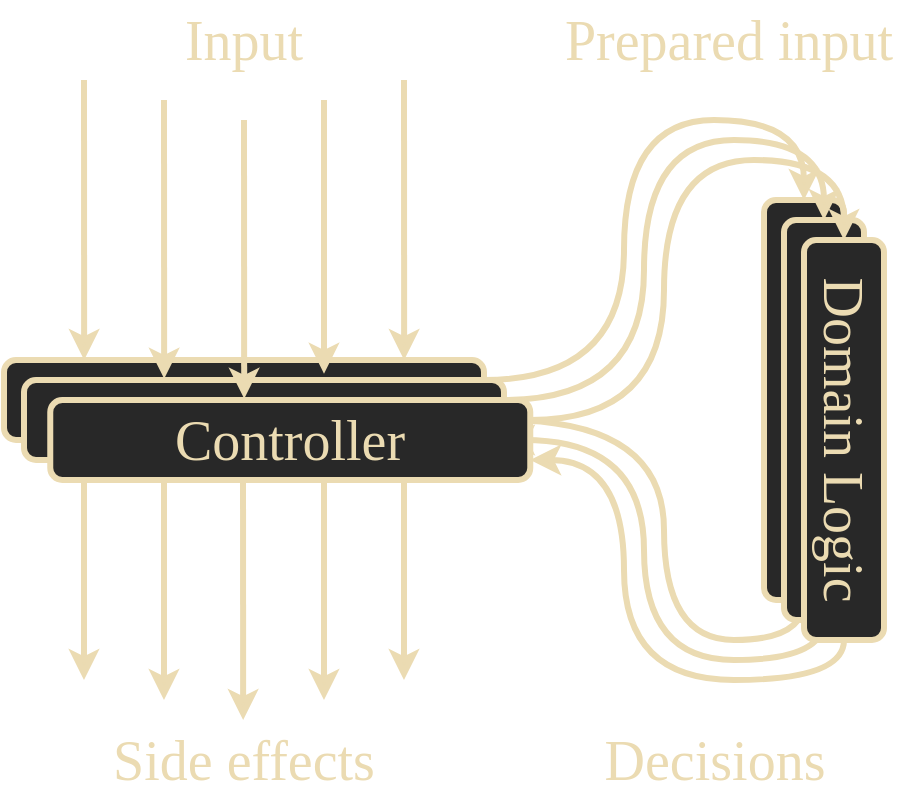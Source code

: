 <mxfile version="12.7.0" type="device"><diagram id="vZRx9Crr-VasSmYCfZVS" name="Page-1"><mxGraphModel dx="1185" dy="648" grid="1" gridSize="10" guides="1" tooltips="1" connect="1" arrows="1" fold="1" page="1" pageScale="1" pageWidth="825" pageHeight="500" math="0" shadow="0"><root><mxCell id="0"/><mxCell id="1" parent="0"/><mxCell id="_9CIb1P7FGnPwVAnN2Ge-6" value="" style="rounded=1;whiteSpace=wrap;html=1;rotation=90;strokeColor=#EBDBB2;strokeWidth=3;fillColor=#282828;" parent="1" vertex="1"><mxGeometry x="340" y="220" width="200" height="40" as="geometry"/></mxCell><mxCell id="FDr1vmE5hDnU0DVF7C7W-10" style="edgeStyle=orthogonalEdgeStyle;curved=1;rounded=0;orthogonalLoop=1;jettySize=auto;html=1;exitX=1;exitY=0.25;exitDx=0;exitDy=0;entryX=0;entryY=0.5;entryDx=0;entryDy=0;strokeColor=#EBDBB2;strokeWidth=3;fontFamily=Work Sans;fontColor=#EBDBB2;" edge="1" parent="1" source="_9CIb1P7FGnPwVAnN2Ge-3" target="_9CIb1P7FGnPwVAnN2Ge-6"><mxGeometry relative="1" as="geometry"><Array as="points"><mxPoint x="350" y="230"/><mxPoint x="350" y="100"/><mxPoint x="440" y="100"/></Array></mxGeometry></mxCell><mxCell id="_9CIb1P7FGnPwVAnN2Ge-3" value="" style="rounded=1;whiteSpace=wrap;html=1;strokeColor=#EBDBB2;strokeWidth=3;fillColor=#282828;" parent="1" vertex="1"><mxGeometry x="40" y="220" width="240" height="40" as="geometry"/></mxCell><mxCell id="FDr1vmE5hDnU0DVF7C7W-9" style="edgeStyle=orthogonalEdgeStyle;curved=1;rounded=0;orthogonalLoop=1;jettySize=auto;html=1;exitX=1;exitY=0.25;exitDx=0;exitDy=0;entryX=0;entryY=0.5;entryDx=0;entryDy=0;strokeColor=#EBDBB2;strokeWidth=3;fontFamily=Work Sans;fontColor=#EBDBB2;" edge="1" parent="1" source="FDr1vmE5hDnU0DVF7C7W-1" target="_9CIb1P7FGnPwVAnN2Ge-8"><mxGeometry relative="1" as="geometry"><Array as="points"><mxPoint x="360" y="240"/><mxPoint x="360" y="110"/><mxPoint x="450" y="110"/></Array></mxGeometry></mxCell><mxCell id="_9CIb1P7FGnPwVAnN2Ge-9" value="" style="endArrow=classic;html=1;entryX=0.167;entryY=0;entryDx=0;entryDy=0;entryPerimeter=0;strokeColor=#EBDBB2;strokeWidth=3;" parent="1" target="_9CIb1P7FGnPwVAnN2Ge-3" edge="1"><mxGeometry width="50" height="50" relative="1" as="geometry"><mxPoint x="80" y="80" as="sourcePoint"/><mxPoint x="90" y="380" as="targetPoint"/></mxGeometry></mxCell><mxCell id="_9CIb1P7FGnPwVAnN2Ge-10" value="" style="endArrow=classic;html=1;entryX=0.292;entryY=-0.017;entryDx=0;entryDy=0;entryPerimeter=0;strokeColor=#EBDBB2;strokeWidth=3;" parent="1" edge="1" target="FDr1vmE5hDnU0DVF7C7W-1"><mxGeometry width="50" height="50" relative="1" as="geometry"><mxPoint x="120" y="90" as="sourcePoint"/><mxPoint x="120.08" y="220" as="targetPoint"/></mxGeometry></mxCell><mxCell id="_9CIb1P7FGnPwVAnN2Ge-12" value="" style="endArrow=classic;html=1;entryX=0.625;entryY=-0.079;entryDx=0;entryDy=0;entryPerimeter=0;strokeColor=#EBDBB2;strokeWidth=3;" parent="1" edge="1" target="FDr1vmE5hDnU0DVF7C7W-1"><mxGeometry width="50" height="50" relative="1" as="geometry"><mxPoint x="200" y="90" as="sourcePoint"/><mxPoint x="200.08" y="220" as="targetPoint"/></mxGeometry></mxCell><mxCell id="_9CIb1P7FGnPwVAnN2Ge-13" value="" style="endArrow=classic;html=1;entryX=0.167;entryY=0;entryDx=0;entryDy=0;entryPerimeter=0;strokeColor=#EBDBB2;strokeWidth=3;" parent="1" edge="1"><mxGeometry width="50" height="50" relative="1" as="geometry"><mxPoint x="240" y="80" as="sourcePoint"/><mxPoint x="240.08" y="220" as="targetPoint"/></mxGeometry></mxCell><mxCell id="_9CIb1P7FGnPwVAnN2Ge-14" value="" style="endArrow=classic;html=1;strokeColor=#EBDBB2;strokeWidth=3;" parent="1" edge="1"><mxGeometry width="50" height="50" relative="1" as="geometry"><mxPoint x="80" y="260" as="sourcePoint"/><mxPoint x="80" y="380" as="targetPoint"/></mxGeometry></mxCell><mxCell id="_9CIb1P7FGnPwVAnN2Ge-15" value="" style="endArrow=classic;html=1;strokeColor=#EBDBB2;strokeWidth=3;" parent="1" edge="1"><mxGeometry width="50" height="50" relative="1" as="geometry"><mxPoint x="120" y="260" as="sourcePoint"/><mxPoint x="120" y="390" as="targetPoint"/></mxGeometry></mxCell><mxCell id="_9CIb1P7FGnPwVAnN2Ge-16" value="" style="endArrow=classic;html=1;entryX=0.167;entryY=0;entryDx=0;entryDy=0;entryPerimeter=0;strokeColor=#EBDBB2;strokeWidth=3;" parent="1" edge="1"><mxGeometry width="50" height="50" relative="1" as="geometry"><mxPoint x="159.5" y="260" as="sourcePoint"/><mxPoint x="159.58" y="400" as="targetPoint"/></mxGeometry></mxCell><mxCell id="_9CIb1P7FGnPwVAnN2Ge-17" value="" style="endArrow=classic;html=1;strokeColor=#EBDBB2;strokeWidth=3;" parent="1" edge="1"><mxGeometry width="50" height="50" relative="1" as="geometry"><mxPoint x="200" y="260" as="sourcePoint"/><mxPoint x="200" y="390" as="targetPoint"/></mxGeometry></mxCell><mxCell id="_9CIb1P7FGnPwVAnN2Ge-18" value="" style="endArrow=classic;html=1;strokeColor=#EBDBB2;strokeWidth=3;" parent="1" edge="1"><mxGeometry width="50" height="50" relative="1" as="geometry"><mxPoint x="240" y="260" as="sourcePoint"/><mxPoint x="240" y="380" as="targetPoint"/></mxGeometry></mxCell><mxCell id="_9CIb1P7FGnPwVAnN2Ge-38" value="Input" style="text;fontSize=28;align=center;verticalAlign=middle;html=1;fontColor=#EBDBB2;whiteSpace=wrap;fontFamily=Work Sans;FType=g;fillColor=none;strokeColor=none;strokeWidth=3;" parent="1" vertex="1"><mxGeometry x="83.13" y="40" width="153.74" height="40" as="geometry"/></mxCell><mxCell id="_9CIb1P7FGnPwVAnN2Ge-39" value="Side effects" style="text;fontSize=28;align=center;verticalAlign=middle;html=1;fontColor=#EBDBB2;whiteSpace=wrap;fontFamily=Work Sans;FType=g;fillColor=none;strokeColor=none;strokeWidth=3;" parent="1" vertex="1"><mxGeometry x="83.13" y="400" width="153.74" height="40" as="geometry"/></mxCell><mxCell id="_9CIb1P7FGnPwVAnN2Ge-40" value="Prepared input" style="text;fontSize=28;align=center;verticalAlign=middle;html=1;fontColor=#EBDBB2;whiteSpace=wrap;fontFamily=Work Sans;FType=g;fillColor=none;strokeColor=none;strokeWidth=3;" parent="1" vertex="1"><mxGeometry x="310" y="40" width="185" height="40" as="geometry"/></mxCell><mxCell id="_9CIb1P7FGnPwVAnN2Ge-41" value="Decisions" style="text;fontSize=28;align=center;verticalAlign=middle;html=1;fontColor=#EBDBB2;whiteSpace=wrap;fontFamily=Work Sans;FType=g;fillColor=none;strokeColor=none;strokeWidth=3;" parent="1" vertex="1"><mxGeometry x="303.13" y="400" width="185" height="40" as="geometry"/></mxCell><mxCell id="FDr1vmE5hDnU0DVF7C7W-11" style="edgeStyle=orthogonalEdgeStyle;curved=1;rounded=0;orthogonalLoop=1;jettySize=auto;html=1;exitX=1;exitY=0.5;exitDx=0;exitDy=0;entryX=1;entryY=0.75;entryDx=0;entryDy=0;strokeColor=#EBDBB2;strokeWidth=3;fontFamily=Work Sans;fontColor=#EBDBB2;" edge="1" parent="1" source="_9CIb1P7FGnPwVAnN2Ge-7" target="FDr1vmE5hDnU0DVF7C7W-2"><mxGeometry relative="1" as="geometry"><Array as="points"><mxPoint x="460" y="380"/><mxPoint x="350" y="380"/><mxPoint x="350" y="270"/></Array></mxGeometry></mxCell><mxCell id="FDr1vmE5hDnU0DVF7C7W-12" style="edgeStyle=orthogonalEdgeStyle;curved=1;rounded=0;orthogonalLoop=1;jettySize=auto;html=1;exitX=1;exitY=0.5;exitDx=0;exitDy=0;entryX=1;entryY=0.75;entryDx=0;entryDy=0;strokeColor=#EBDBB2;strokeWidth=3;fontFamily=Work Sans;fontColor=#EBDBB2;" edge="1" parent="1" source="_9CIb1P7FGnPwVAnN2Ge-8" target="FDr1vmE5hDnU0DVF7C7W-1"><mxGeometry relative="1" as="geometry"/></mxCell><mxCell id="FDr1vmE5hDnU0DVF7C7W-13" style="edgeStyle=orthogonalEdgeStyle;curved=1;rounded=0;orthogonalLoop=1;jettySize=auto;html=1;exitX=1;exitY=0.5;exitDx=0;exitDy=0;entryX=1;entryY=0.75;entryDx=0;entryDy=0;strokeColor=#EBDBB2;strokeWidth=3;fontFamily=Work Sans;fontColor=#EBDBB2;" edge="1" parent="1" source="_9CIb1P7FGnPwVAnN2Ge-6" target="_9CIb1P7FGnPwVAnN2Ge-3"><mxGeometry relative="1" as="geometry"><Array as="points"><mxPoint x="440" y="360"/><mxPoint x="370" y="360"/><mxPoint x="370" y="250"/></Array></mxGeometry></mxCell><mxCell id="FDr1vmE5hDnU0DVF7C7W-1" value="" style="rounded=1;whiteSpace=wrap;html=1;strokeColor=#EBDBB2;strokeWidth=3;fillColor=#282828;" vertex="1" parent="1"><mxGeometry x="50" y="230" width="240" height="40" as="geometry"/></mxCell><mxCell id="FDr1vmE5hDnU0DVF7C7W-2" value="&lt;font color=&quot;#ebdbb2&quot; face=&quot;Work Sans&quot;&gt;&lt;span style=&quot;font-size: 28px&quot;&gt;Controller&lt;/span&gt;&lt;/font&gt;" style="rounded=1;whiteSpace=wrap;html=1;strokeColor=#EBDBB2;strokeWidth=3;fillColor=#282828;" vertex="1" parent="1"><mxGeometry x="63.13" y="240" width="240" height="40" as="geometry"/></mxCell><mxCell id="_9CIb1P7FGnPwVAnN2Ge-11" value="" style="endArrow=classic;html=1;entryX=0.404;entryY=-0.017;entryDx=0;entryDy=0;entryPerimeter=0;strokeColor=#EBDBB2;strokeWidth=3;" parent="1" edge="1" target="FDr1vmE5hDnU0DVF7C7W-2"><mxGeometry width="50" height="50" relative="1" as="geometry"><mxPoint x="160" y="100" as="sourcePoint"/><mxPoint x="159.58" y="220" as="targetPoint"/></mxGeometry></mxCell><mxCell id="_9CIb1P7FGnPwVAnN2Ge-8" value="" style="rounded=1;whiteSpace=wrap;html=1;rotation=90;strokeColor=#EBDBB2;strokeWidth=3;fillColor=#282828;" parent="1" vertex="1"><mxGeometry x="350" y="230" width="200" height="40" as="geometry"/></mxCell><mxCell id="_9CIb1P7FGnPwVAnN2Ge-7" value="&lt;font&gt;&lt;span style=&quot;font-size: 28px;&quot;&gt;Domain Logic&lt;br&gt;&lt;/span&gt;&lt;/font&gt;" style="rounded=1;whiteSpace=wrap;html=1;rotation=90;strokeColor=#EBDBB2;strokeWidth=3;fillColor=#282828;fontFamily=Work Sans;fontColor=#EBDBB2;labelBackgroundColor=#282828;" parent="1" vertex="1"><mxGeometry x="360" y="240" width="200" height="40" as="geometry"/></mxCell><mxCell id="FDr1vmE5hDnU0DVF7C7W-8" style="edgeStyle=orthogonalEdgeStyle;curved=1;rounded=0;orthogonalLoop=1;jettySize=auto;html=1;exitX=1;exitY=0.25;exitDx=0;exitDy=0;entryX=0;entryY=0.5;entryDx=0;entryDy=0;strokeColor=#EBDBB2;strokeWidth=3;fontFamily=Work Sans;fontColor=#EBDBB2;" edge="1" parent="1" source="FDr1vmE5hDnU0DVF7C7W-2" target="_9CIb1P7FGnPwVAnN2Ge-7"><mxGeometry relative="1" as="geometry"><Array as="points"><mxPoint x="370" y="250"/><mxPoint x="370" y="120"/><mxPoint x="460" y="120"/></Array></mxGeometry></mxCell></root></mxGraphModel></diagram></mxfile>
